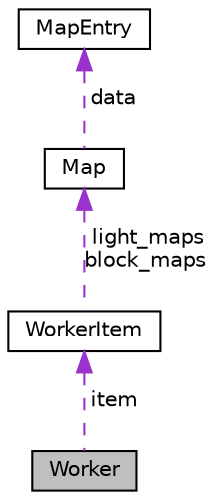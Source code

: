digraph "Worker"
{
 // LATEX_PDF_SIZE
  edge [fontname="Helvetica",fontsize="10",labelfontname="Helvetica",labelfontsize="10"];
  node [fontname="Helvetica",fontsize="10",shape=record];
  Node1 [label="Worker",height=0.2,width=0.4,color="black", fillcolor="grey75", style="filled", fontcolor="black",tooltip=" "];
  Node2 -> Node1 [dir="back",color="darkorchid3",fontsize="10",style="dashed",label=" item" ,fontname="Helvetica"];
  Node2 [label="WorkerItem",height=0.2,width=0.4,color="black", fillcolor="white", style="filled",URL="$structWorkerItem.html",tooltip=" "];
  Node3 -> Node2 [dir="back",color="darkorchid3",fontsize="10",style="dashed",label=" light_maps\nblock_maps" ,fontname="Helvetica"];
  Node3 [label="Map",height=0.2,width=0.4,color="black", fillcolor="white", style="filled",URL="$structMap.html",tooltip=" "];
  Node4 -> Node3 [dir="back",color="darkorchid3",fontsize="10",style="dashed",label=" data" ,fontname="Helvetica"];
  Node4 [label="MapEntry",height=0.2,width=0.4,color="black", fillcolor="white", style="filled",URL="$unionMapEntry.html",tooltip=" "];
}
